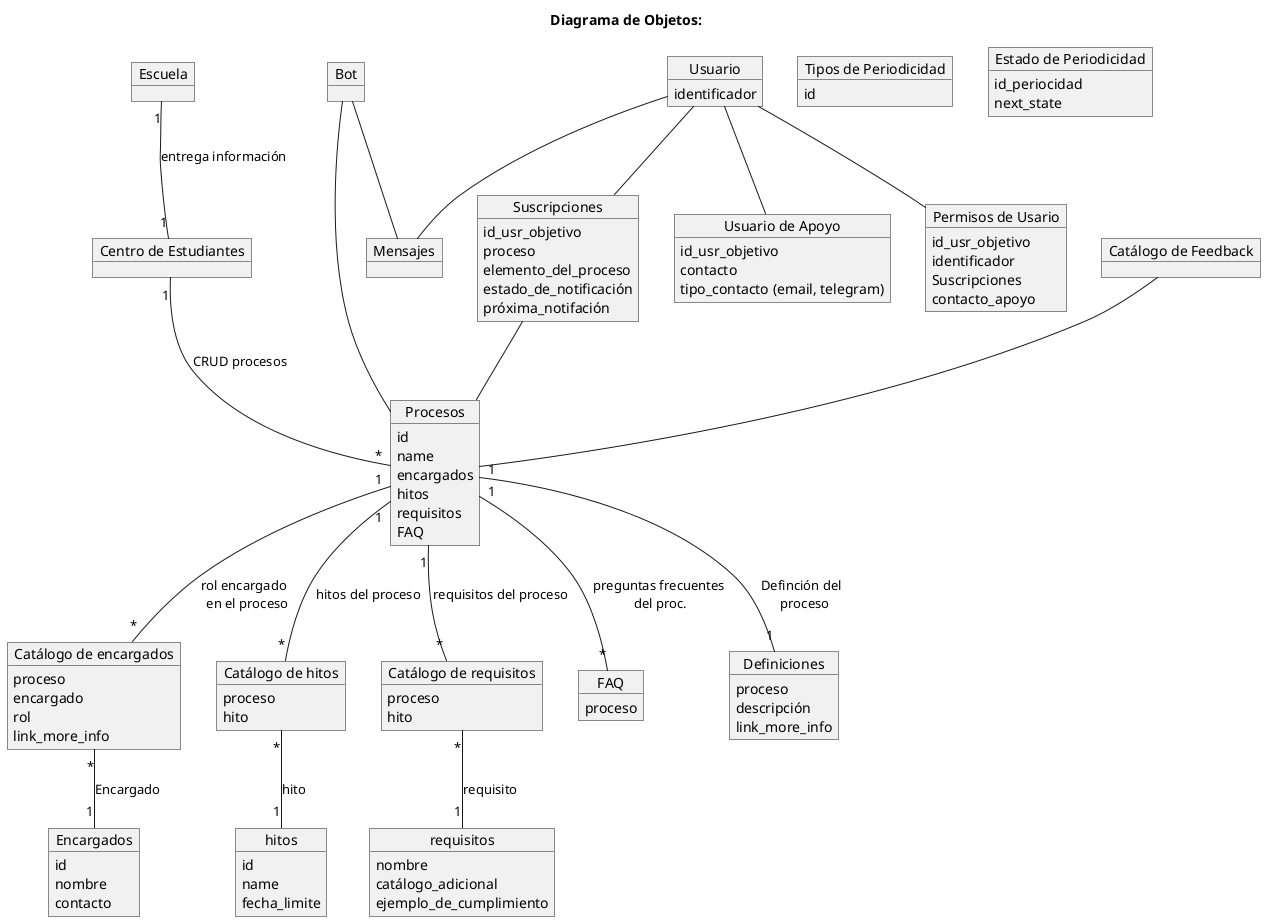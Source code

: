 @startuml Diagrama de objetos
'https://plantuml.com/object-diagram
title Diagrama de Objetos:

'ACTORS
object "Bot" as B
object "Usuario" as U
object "Usuario de Apoyo" as UA
object "Centro de Estudiantes" as CADCC
object "Escuela" as E
'ACTORS RELATED
object "Permisos de Usario" as PU
object "Suscripciones" as CUS
object "Tipos de Periodicidad" as TP
object "Estado de Periodicidad" as ETP
'INFORMATION
object "Procesos" as P
object "Catálogo de encargados" as EP
object "Catálogo de hitos" as HP
object "Catálogo de requisitos" as RP
object FAQ

object "Definiciones" as D_P
object "Encargados" as E_P
object "hitos" as H_P
object "requisitos" as R_P
'INTERACTION
object "Catálogo de Feedback" as CF
object  "Mensajes" as M

'USER
U : identificador

UA : id_usr_objetivo
UA : contacto
UA : tipo_contacto (email, telegram)

PU : id_usr_objetivo
PU : identificador
PU : Suscripciones
PU : contacto_apoyo

CUS : id_usr_objetivo
CUS : proceso
CUS : elemento_del_proceso
CUS : estado_de_notificación
CUS : próxima_notifación

TP : id

ETP : id_periocidad
ETP : next_state

'PROCESO
P : id
P : name
P : encargados
P : hitos
P : requisitos
P : FAQ

D_P : proceso
D_P : descripción
D_P : link_more_info

EP : proceso
EP : encargado
EP : rol
EP : link_more_info

E_P : id
E_P : nombre
E_P : contacto

HP : proceso
HP : hito

H_P : id
H_P : name
H_P : fecha_limite

RP : proceso
RP : hito

R_P : nombre
R_P : catálogo_adicional
R_P : ejemplo_de_cumplimiento

FAQ : proceso

'RELATIONS

'---Proceso
E "1"--"1" CADCC : entrega información
CADCC "1"--"*" P: CRUD procesos
P "1"--"1" D_P: Definción del \n proceso
P "1"--"*" EP: rol encargado \n en el proceso
EP "*"--"1" E_P : Encargado
P "1"--"*" HP: hitos del proceso
HP "*"--"1" H_P: hito
P "1"--"*" RP: requisitos del proceso
RP "*"--"1" R_P: requisito
P "1"--"*" FAQ: preguntas frecuentes\n del proc.

B -- M
B -- P

U -- M
U -- PU
U -- UA
U -- CUS

CUS -- P

CF -- P
@enduml
